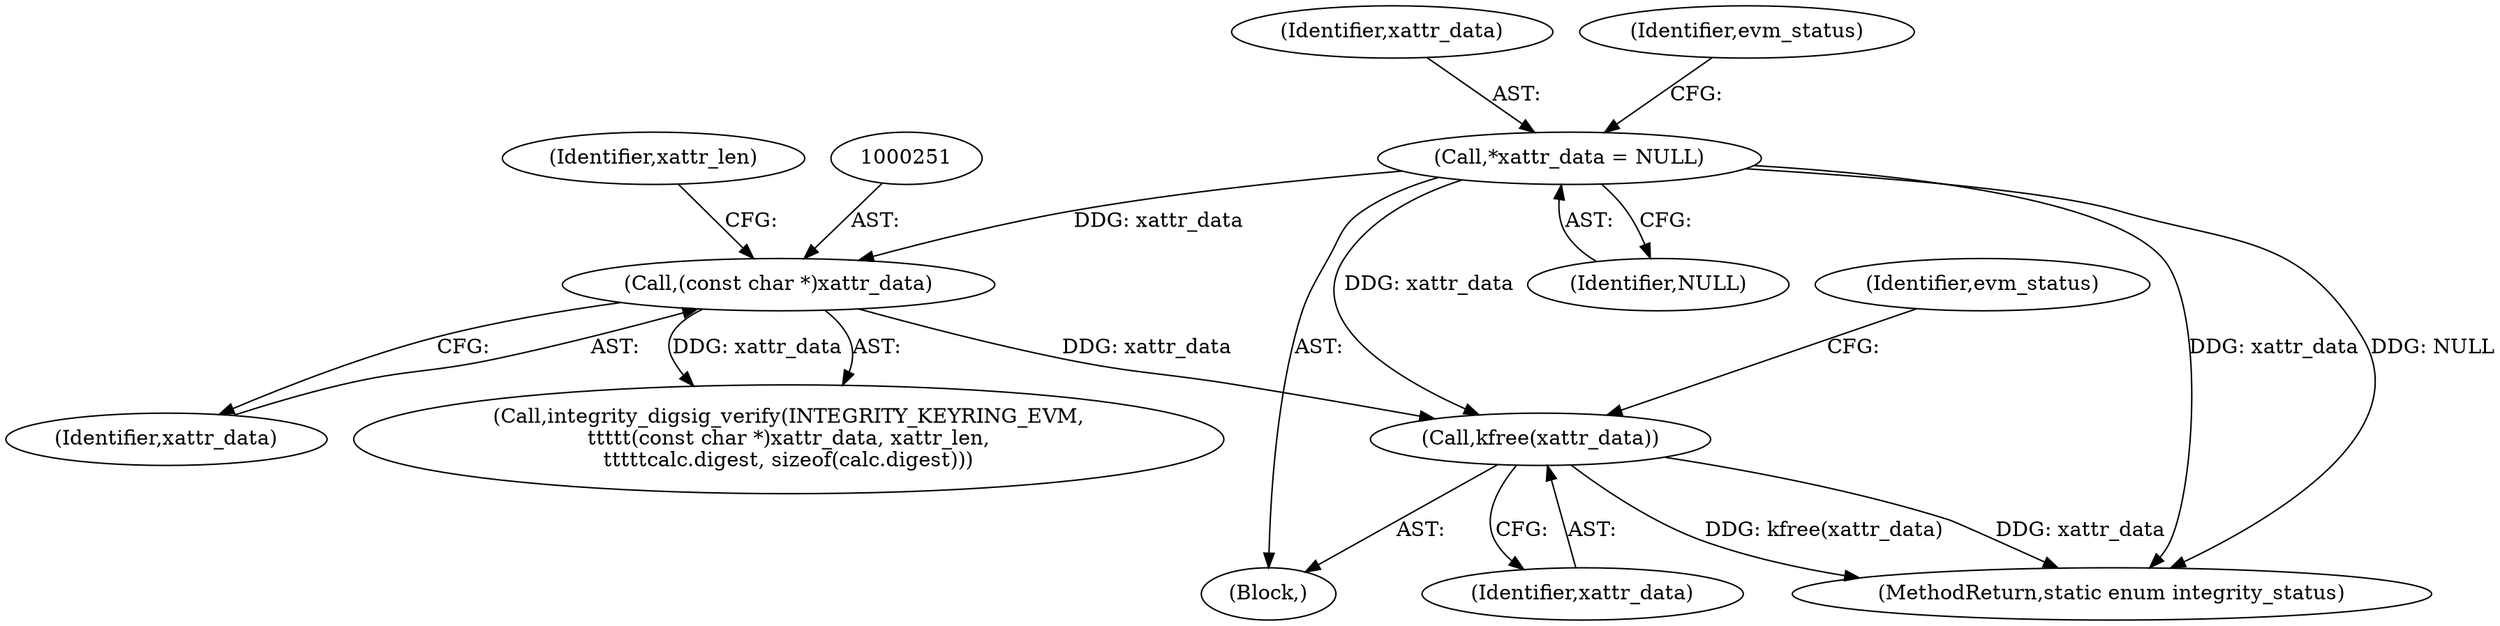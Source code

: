 digraph "0_linux_613317bd212c585c20796c10afe5daaa95d4b0a1@API" {
"1000306" [label="(Call,kfree(xattr_data))"];
"1000113" [label="(Call,*xattr_data = NULL)"];
"1000250" [label="(Call,(const char *)xattr_data)"];
"1000115" [label="(Identifier,NULL)"];
"1000306" [label="(Call,kfree(xattr_data))"];
"1000111" [label="(Block,)"];
"1000307" [label="(Identifier,xattr_data)"];
"1000250" [label="(Call,(const char *)xattr_data)"];
"1000114" [label="(Identifier,xattr_data)"];
"1000248" [label="(Call,integrity_digsig_verify(INTEGRITY_KEYRING_EVM,\n\t\t\t\t\t(const char *)xattr_data, xattr_len,\n\t\t\t\t\tcalc.digest, sizeof(calc.digest)))"];
"1000113" [label="(Call,*xattr_data = NULL)"];
"1000119" [label="(Identifier,evm_status)"];
"1000310" [label="(MethodReturn,static enum integrity_status)"];
"1000309" [label="(Identifier,evm_status)"];
"1000253" [label="(Identifier,xattr_len)"];
"1000252" [label="(Identifier,xattr_data)"];
"1000306" -> "1000111"  [label="AST: "];
"1000306" -> "1000307"  [label="CFG: "];
"1000307" -> "1000306"  [label="AST: "];
"1000309" -> "1000306"  [label="CFG: "];
"1000306" -> "1000310"  [label="DDG: xattr_data"];
"1000306" -> "1000310"  [label="DDG: kfree(xattr_data)"];
"1000113" -> "1000306"  [label="DDG: xattr_data"];
"1000250" -> "1000306"  [label="DDG: xattr_data"];
"1000113" -> "1000111"  [label="AST: "];
"1000113" -> "1000115"  [label="CFG: "];
"1000114" -> "1000113"  [label="AST: "];
"1000115" -> "1000113"  [label="AST: "];
"1000119" -> "1000113"  [label="CFG: "];
"1000113" -> "1000310"  [label="DDG: xattr_data"];
"1000113" -> "1000310"  [label="DDG: NULL"];
"1000113" -> "1000250"  [label="DDG: xattr_data"];
"1000250" -> "1000248"  [label="AST: "];
"1000250" -> "1000252"  [label="CFG: "];
"1000251" -> "1000250"  [label="AST: "];
"1000252" -> "1000250"  [label="AST: "];
"1000253" -> "1000250"  [label="CFG: "];
"1000250" -> "1000248"  [label="DDG: xattr_data"];
}
